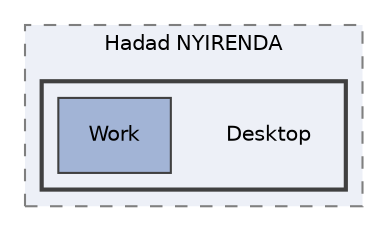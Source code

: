digraph "C:/Users/Hadad NYIRENDA/Desktop"
{
 // LATEX_PDF_SIZE
  edge [fontname="Helvetica",fontsize="10",labelfontname="Helvetica",labelfontsize="10"];
  node [fontname="Helvetica",fontsize="10",shape=record];
  compound=true
  subgraph clusterdir_a6d2dcc34c715ab119b7080518279f41 {
    graph [ bgcolor="#edf0f7", pencolor="grey50", style="filled,dashed,", label="Hadad NYIRENDA", fontname="Helvetica", fontsize="10", URL="dir_a6d2dcc34c715ab119b7080518279f41.html"]
  subgraph clusterdir_f963647a67f0f02f23c113ed6c466657 {
    graph [ bgcolor="#edf0f7", pencolor="grey25", style="filled,bold,", label="", fontname="Helvetica", fontsize="10", URL="dir_f963647a67f0f02f23c113ed6c466657.html"]
    dir_f963647a67f0f02f23c113ed6c466657 [shape=plaintext, label="Desktop"];
  dir_d5f2dd632995ebc356b492995e0f9fda [shape=box, label="Work", style="filled,", fillcolor="#a2b4d6", color="grey25", URL="dir_d5f2dd632995ebc356b492995e0f9fda.html"];
  }
  }
}
